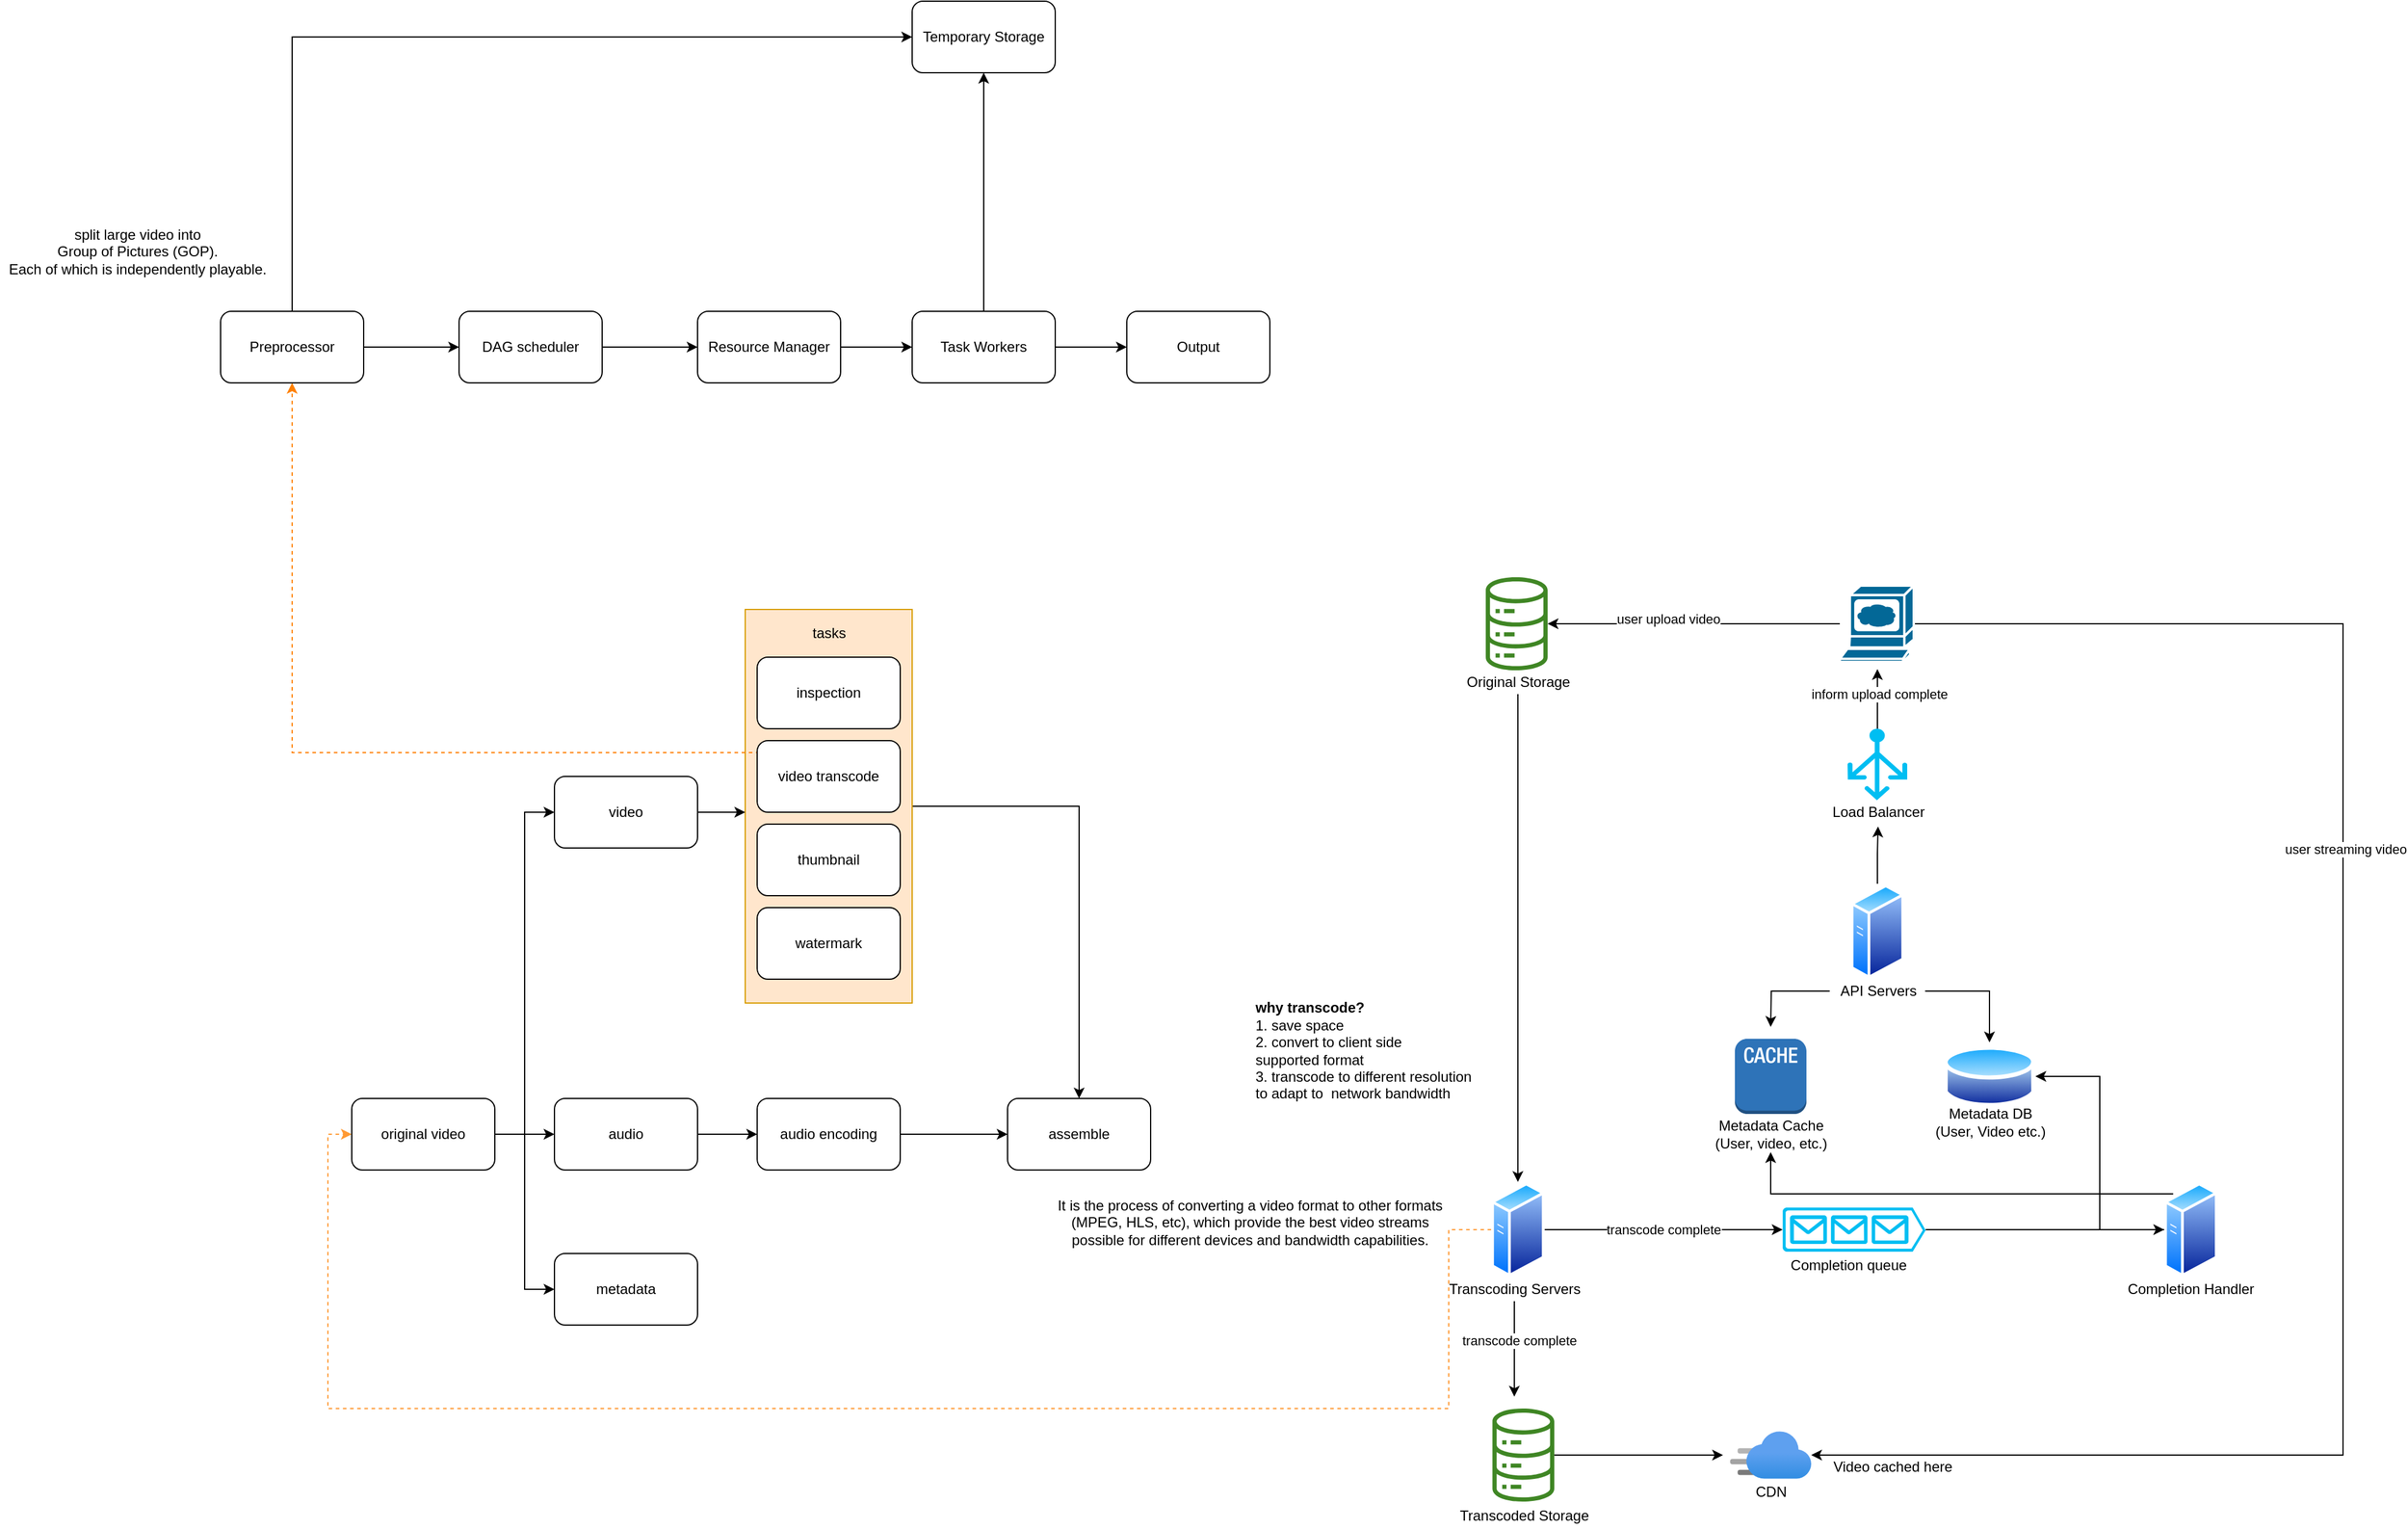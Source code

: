 <mxfile version="17.4.4" type="github">
  <diagram id="CR7cNoxMQPrypK98-xSv" name="Page-1">
    <mxGraphModel dx="2926" dy="2229" grid="1" gridSize="10" guides="1" tooltips="1" connect="1" arrows="1" fold="1" page="1" pageScale="1" pageWidth="850" pageHeight="1100" math="0" shadow="0">
      <root>
        <mxCell id="0" />
        <mxCell id="1" parent="0" />
        <mxCell id="STJx42TGYWszfsmB1ARa-63" style="edgeStyle=orthogonalEdgeStyle;rounded=0;orthogonalLoop=1;jettySize=auto;html=1;entryX=0.5;entryY=0;entryDx=0;entryDy=0;" edge="1" parent="1" source="STJx42TGYWszfsmB1ARa-61" target="STJx42TGYWszfsmB1ARa-46">
          <mxGeometry relative="1" as="geometry" />
        </mxCell>
        <mxCell id="STJx42TGYWszfsmB1ARa-61" value="" style="rounded=0;whiteSpace=wrap;html=1;fillColor=#ffe6cc;strokeColor=#d79b00;" vertex="1" parent="1">
          <mxGeometry x="-580" y="80" width="140" height="330" as="geometry" />
        </mxCell>
        <mxCell id="STJx42TGYWszfsmB1ARa-28" style="edgeStyle=orthogonalEdgeStyle;rounded=0;orthogonalLoop=1;jettySize=auto;html=1;" edge="1" parent="1" source="STJx42TGYWszfsmB1ARa-1" target="STJx42TGYWszfsmB1ARa-4">
          <mxGeometry relative="1" as="geometry" />
        </mxCell>
        <mxCell id="STJx42TGYWszfsmB1ARa-44" value="user upload video" style="edgeLabel;html=1;align=center;verticalAlign=middle;resizable=0;points=[];" vertex="1" connectable="0" parent="STJx42TGYWszfsmB1ARa-28">
          <mxGeometry x="0.175" y="-4" relative="1" as="geometry">
            <mxPoint as="offset" />
          </mxGeometry>
        </mxCell>
        <mxCell id="STJx42TGYWszfsmB1ARa-42" style="edgeStyle=orthogonalEdgeStyle;rounded=0;orthogonalLoop=1;jettySize=auto;html=1;" edge="1" parent="1" source="STJx42TGYWszfsmB1ARa-1" target="STJx42TGYWszfsmB1ARa-19">
          <mxGeometry relative="1" as="geometry">
            <Array as="points">
              <mxPoint x="760" y="92" />
              <mxPoint x="760" y="789" />
            </Array>
          </mxGeometry>
        </mxCell>
        <mxCell id="STJx42TGYWszfsmB1ARa-43" value="user streaming video" style="edgeLabel;html=1;align=center;verticalAlign=middle;resizable=0;points=[];" vertex="1" connectable="0" parent="STJx42TGYWszfsmB1ARa-42">
          <mxGeometry x="-0.27" y="2" relative="1" as="geometry">
            <mxPoint as="offset" />
          </mxGeometry>
        </mxCell>
        <mxCell id="STJx42TGYWszfsmB1ARa-1" value="" style="shape=mxgraph.cisco.computers_and_peripherals.web_browser;html=1;pointerEvents=1;dashed=0;fillColor=#036897;strokeColor=#ffffff;strokeWidth=2;verticalLabelPosition=bottom;verticalAlign=top;align=center;outlineConnect=0;" vertex="1" parent="1">
          <mxGeometry x="338" y="60" width="62" height="64" as="geometry" />
        </mxCell>
        <mxCell id="STJx42TGYWszfsmB1ARa-4" value="" style="sketch=0;outlineConnect=0;fontColor=#232F3E;gradientColor=none;fillColor=#3F8624;strokeColor=none;dashed=0;verticalLabelPosition=bottom;verticalAlign=top;align=center;html=1;fontSize=12;fontStyle=0;aspect=fixed;pointerEvents=1;shape=mxgraph.aws4.iot_analytics_data_store;" vertex="1" parent="1">
          <mxGeometry x="40" y="53" width="54" height="78" as="geometry" />
        </mxCell>
        <mxCell id="STJx42TGYWszfsmB1ARa-39" style="edgeStyle=orthogonalEdgeStyle;rounded=0;orthogonalLoop=1;jettySize=auto;html=1;" edge="1" parent="1" source="STJx42TGYWszfsmB1ARa-5">
          <mxGeometry relative="1" as="geometry">
            <mxPoint x="369.5" y="130" as="targetPoint" />
          </mxGeometry>
        </mxCell>
        <mxCell id="STJx42TGYWszfsmB1ARa-41" value="inform upload complete" style="edgeLabel;html=1;align=center;verticalAlign=middle;resizable=0;points=[];" vertex="1" connectable="0" parent="STJx42TGYWszfsmB1ARa-39">
          <mxGeometry x="0.16" relative="1" as="geometry">
            <mxPoint x="1" as="offset" />
          </mxGeometry>
        </mxCell>
        <mxCell id="STJx42TGYWszfsmB1ARa-5" value="" style="verticalLabelPosition=bottom;html=1;verticalAlign=top;align=center;strokeColor=none;fillColor=#00BEF2;shape=mxgraph.azure.load_balancer_generic;pointerEvents=1;" vertex="1" parent="1">
          <mxGeometry x="344.5" y="180" width="50" height="60" as="geometry" />
        </mxCell>
        <mxCell id="STJx42TGYWszfsmB1ARa-6" value="" style="outlineConnect=0;dashed=0;verticalLabelPosition=bottom;verticalAlign=top;align=center;html=1;shape=mxgraph.aws3.cache_node;fillColor=#2E73B8;gradientColor=none;" vertex="1" parent="1">
          <mxGeometry x="250" y="440" width="60" height="63" as="geometry" />
        </mxCell>
        <mxCell id="STJx42TGYWszfsmB1ARa-7" value="" style="aspect=fixed;perimeter=ellipsePerimeter;html=1;align=center;shadow=0;dashed=0;spacingTop=3;image;image=img/lib/active_directory/database.svg;" vertex="1" parent="1">
          <mxGeometry x="425" y="443" width="77.03" height="57" as="geometry" />
        </mxCell>
        <mxCell id="STJx42TGYWszfsmB1ARa-32" value="transcode complete" style="edgeStyle=orthogonalEdgeStyle;rounded=0;orthogonalLoop=1;jettySize=auto;html=1;entryX=0;entryY=0.5;entryDx=0;entryDy=0;entryPerimeter=0;" edge="1" parent="1" source="STJx42TGYWszfsmB1ARa-8" target="STJx42TGYWszfsmB1ARa-10">
          <mxGeometry relative="1" as="geometry" />
        </mxCell>
        <mxCell id="STJx42TGYWszfsmB1ARa-64" style="edgeStyle=orthogonalEdgeStyle;rounded=0;orthogonalLoop=1;jettySize=auto;html=1;entryX=0;entryY=0.5;entryDx=0;entryDy=0;dashed=1;strokeColor=#FF9933;" edge="1" parent="1" source="STJx42TGYWszfsmB1ARa-8" target="STJx42TGYWszfsmB1ARa-45">
          <mxGeometry relative="1" as="geometry">
            <Array as="points">
              <mxPoint x="10" y="600" />
              <mxPoint x="10" y="750" />
              <mxPoint x="-930" y="750" />
              <mxPoint x="-930" y="520" />
            </Array>
          </mxGeometry>
        </mxCell>
        <mxCell id="STJx42TGYWszfsmB1ARa-8" value="" style="aspect=fixed;perimeter=ellipsePerimeter;html=1;align=center;shadow=0;dashed=0;spacingTop=3;image;image=img/lib/active_directory/generic_server.svg;" vertex="1" parent="1">
          <mxGeometry x="45.6" y="560" width="44.8" height="80" as="geometry" />
        </mxCell>
        <mxCell id="STJx42TGYWszfsmB1ARa-31" style="edgeStyle=orthogonalEdgeStyle;rounded=0;orthogonalLoop=1;jettySize=auto;html=1;" edge="1" parent="1" source="STJx42TGYWszfsmB1ARa-9">
          <mxGeometry relative="1" as="geometry">
            <mxPoint x="240" y="789" as="targetPoint" />
          </mxGeometry>
        </mxCell>
        <mxCell id="STJx42TGYWszfsmB1ARa-9" value="" style="sketch=0;outlineConnect=0;fontColor=#232F3E;gradientColor=none;fillColor=#3F8624;strokeColor=none;dashed=0;verticalLabelPosition=bottom;verticalAlign=top;align=center;html=1;fontSize=12;fontStyle=0;aspect=fixed;pointerEvents=1;shape=mxgraph.aws4.iot_analytics_data_store;" vertex="1" parent="1">
          <mxGeometry x="45.6" y="750" width="54" height="78" as="geometry" />
        </mxCell>
        <mxCell id="STJx42TGYWszfsmB1ARa-33" style="edgeStyle=orthogonalEdgeStyle;rounded=0;orthogonalLoop=1;jettySize=auto;html=1;entryX=0;entryY=0.5;entryDx=0;entryDy=0;" edge="1" parent="1" source="STJx42TGYWszfsmB1ARa-10" target="STJx42TGYWszfsmB1ARa-12">
          <mxGeometry relative="1" as="geometry" />
        </mxCell>
        <mxCell id="STJx42TGYWszfsmB1ARa-10" value="" style="verticalLabelPosition=bottom;html=1;verticalAlign=top;align=center;strokeColor=none;fillColor=#00BEF2;shape=mxgraph.azure.queue_generic;pointerEvents=1;" vertex="1" parent="1">
          <mxGeometry x="290" y="581.5" width="120" height="37" as="geometry" />
        </mxCell>
        <mxCell id="STJx42TGYWszfsmB1ARa-34" style="edgeStyle=orthogonalEdgeStyle;rounded=0;orthogonalLoop=1;jettySize=auto;html=1;entryX=1;entryY=0.5;entryDx=0;entryDy=0;" edge="1" parent="1" source="STJx42TGYWszfsmB1ARa-12" target="STJx42TGYWszfsmB1ARa-7">
          <mxGeometry relative="1" as="geometry" />
        </mxCell>
        <mxCell id="STJx42TGYWszfsmB1ARa-35" style="edgeStyle=orthogonalEdgeStyle;rounded=0;orthogonalLoop=1;jettySize=auto;html=1;" edge="1" parent="1" source="STJx42TGYWszfsmB1ARa-12" target="STJx42TGYWszfsmB1ARa-21">
          <mxGeometry relative="1" as="geometry">
            <Array as="points">
              <mxPoint x="280" y="570" />
            </Array>
          </mxGeometry>
        </mxCell>
        <mxCell id="STJx42TGYWszfsmB1ARa-12" value="" style="aspect=fixed;perimeter=ellipsePerimeter;html=1;align=center;shadow=0;dashed=0;spacingTop=3;image;image=img/lib/active_directory/generic_server.svg;" vertex="1" parent="1">
          <mxGeometry x="610" y="560" width="44.8" height="80" as="geometry" />
        </mxCell>
        <mxCell id="STJx42TGYWszfsmB1ARa-38" style="edgeStyle=orthogonalEdgeStyle;rounded=0;orthogonalLoop=1;jettySize=auto;html=1;entryX=0.506;entryY=1.1;entryDx=0;entryDy=0;entryPerimeter=0;" edge="1" parent="1" source="STJx42TGYWszfsmB1ARa-13" target="STJx42TGYWszfsmB1ARa-24">
          <mxGeometry relative="1" as="geometry" />
        </mxCell>
        <mxCell id="STJx42TGYWszfsmB1ARa-13" value="" style="aspect=fixed;perimeter=ellipsePerimeter;html=1;align=center;shadow=0;dashed=0;spacingTop=3;image;image=img/lib/active_directory/generic_server.svg;" vertex="1" parent="1">
          <mxGeometry x="347.1" y="310" width="44.8" height="80" as="geometry" />
        </mxCell>
        <mxCell id="STJx42TGYWszfsmB1ARa-29" style="edgeStyle=orthogonalEdgeStyle;rounded=0;orthogonalLoop=1;jettySize=auto;html=1;entryX=0.5;entryY=0;entryDx=0;entryDy=0;" edge="1" parent="1" source="STJx42TGYWszfsmB1ARa-14" target="STJx42TGYWszfsmB1ARa-8">
          <mxGeometry relative="1" as="geometry" />
        </mxCell>
        <mxCell id="STJx42TGYWszfsmB1ARa-14" value="Original Storage" style="text;html=1;align=center;verticalAlign=middle;resizable=0;points=[];autosize=1;strokeColor=none;fillColor=none;" vertex="1" parent="1">
          <mxGeometry x="18" y="131" width="100" height="20" as="geometry" />
        </mxCell>
        <mxCell id="STJx42TGYWszfsmB1ARa-30" style="edgeStyle=orthogonalEdgeStyle;rounded=0;orthogonalLoop=1;jettySize=auto;html=1;" edge="1" parent="1" source="STJx42TGYWszfsmB1ARa-15">
          <mxGeometry relative="1" as="geometry">
            <mxPoint x="65" y="740" as="targetPoint" />
          </mxGeometry>
        </mxCell>
        <mxCell id="STJx42TGYWszfsmB1ARa-40" value="transcode complete" style="edgeLabel;html=1;align=center;verticalAlign=middle;resizable=0;points=[];" vertex="1" connectable="0" parent="STJx42TGYWszfsmB1ARa-30">
          <mxGeometry x="-0.175" y="4" relative="1" as="geometry">
            <mxPoint as="offset" />
          </mxGeometry>
        </mxCell>
        <mxCell id="STJx42TGYWszfsmB1ARa-15" value="Transcoding Servers" style="text;html=1;align=center;verticalAlign=middle;resizable=0;points=[];autosize=1;strokeColor=none;fillColor=none;" vertex="1" parent="1">
          <mxGeometry y="640" width="130" height="20" as="geometry" />
        </mxCell>
        <mxCell id="STJx42TGYWszfsmB1ARa-16" value="Transcoded Storage" style="text;html=1;align=center;verticalAlign=middle;resizable=0;points=[];autosize=1;strokeColor=none;fillColor=none;" vertex="1" parent="1">
          <mxGeometry x="12.6" y="830" width="120" height="20" as="geometry" />
        </mxCell>
        <mxCell id="STJx42TGYWszfsmB1ARa-17" value="Completion queue" style="text;html=1;align=center;verticalAlign=middle;resizable=0;points=[];autosize=1;strokeColor=none;fillColor=none;" vertex="1" parent="1">
          <mxGeometry x="290" y="620" width="110" height="20" as="geometry" />
        </mxCell>
        <mxCell id="STJx42TGYWszfsmB1ARa-18" value="Completion Handler" style="text;html=1;align=center;verticalAlign=middle;resizable=0;points=[];autosize=1;strokeColor=none;fillColor=none;" vertex="1" parent="1">
          <mxGeometry x="572.4" y="640" width="120" height="20" as="geometry" />
        </mxCell>
        <mxCell id="STJx42TGYWszfsmB1ARa-19" value="" style="aspect=fixed;html=1;points=[];align=center;image;fontSize=12;image=img/lib/azure2/app_services/CDN_Profiles.svg;" vertex="1" parent="1">
          <mxGeometry x="246" y="769" width="68" height="40" as="geometry" />
        </mxCell>
        <mxCell id="STJx42TGYWszfsmB1ARa-20" value="CDN" style="text;html=1;align=center;verticalAlign=middle;resizable=0;points=[];autosize=1;strokeColor=none;fillColor=none;" vertex="1" parent="1">
          <mxGeometry x="260" y="810" width="40" height="20" as="geometry" />
        </mxCell>
        <mxCell id="STJx42TGYWszfsmB1ARa-21" value="Metadata Cache&lt;br&gt;(User, video, etc.)" style="text;html=1;align=center;verticalAlign=middle;resizable=0;points=[];autosize=1;strokeColor=none;fillColor=none;" vertex="1" parent="1">
          <mxGeometry x="225" y="505" width="110" height="30" as="geometry" />
        </mxCell>
        <mxCell id="STJx42TGYWszfsmB1ARa-22" value="Metadata DB &lt;br&gt;(User, Video etc.)" style="text;html=1;align=center;verticalAlign=middle;resizable=0;points=[];autosize=1;strokeColor=none;fillColor=none;" vertex="1" parent="1">
          <mxGeometry x="408.52" y="495" width="110" height="30" as="geometry" />
        </mxCell>
        <mxCell id="STJx42TGYWszfsmB1ARa-36" style="edgeStyle=orthogonalEdgeStyle;rounded=0;orthogonalLoop=1;jettySize=auto;html=1;" edge="1" parent="1" source="STJx42TGYWszfsmB1ARa-23">
          <mxGeometry relative="1" as="geometry">
            <mxPoint x="280" y="430" as="targetPoint" />
          </mxGeometry>
        </mxCell>
        <mxCell id="STJx42TGYWszfsmB1ARa-37" style="edgeStyle=orthogonalEdgeStyle;rounded=0;orthogonalLoop=1;jettySize=auto;html=1;entryX=0.5;entryY=0;entryDx=0;entryDy=0;" edge="1" parent="1" source="STJx42TGYWszfsmB1ARa-23" target="STJx42TGYWszfsmB1ARa-7">
          <mxGeometry relative="1" as="geometry" />
        </mxCell>
        <mxCell id="STJx42TGYWszfsmB1ARa-23" value="API Servers" style="text;html=1;align=center;verticalAlign=middle;resizable=0;points=[];autosize=1;strokeColor=none;fillColor=none;" vertex="1" parent="1">
          <mxGeometry x="329.5" y="390" width="80" height="20" as="geometry" />
        </mxCell>
        <mxCell id="STJx42TGYWszfsmB1ARa-24" value="Load Balancer" style="text;html=1;align=center;verticalAlign=middle;resizable=0;points=[];autosize=1;strokeColor=none;fillColor=none;" vertex="1" parent="1">
          <mxGeometry x="324.5" y="240" width="90" height="20" as="geometry" />
        </mxCell>
        <mxCell id="STJx42TGYWszfsmB1ARa-26" value="It is the process of converting a video format to other formats &lt;br&gt;(MPEG, HLS, etc), which provide the best video streams &lt;br&gt;possible for different devices and bandwidth capabilities." style="text;html=1;align=center;verticalAlign=middle;resizable=0;points=[];autosize=1;strokeColor=none;fillColor=none;" vertex="1" parent="1">
          <mxGeometry x="-327.4" y="568.5" width="340" height="50" as="geometry" />
        </mxCell>
        <mxCell id="STJx42TGYWszfsmB1ARa-27" value="Video cached here" style="text;html=1;align=center;verticalAlign=middle;resizable=0;points=[];autosize=1;strokeColor=none;fillColor=none;" vertex="1" parent="1">
          <mxGeometry x="322" y="789" width="120" height="20" as="geometry" />
        </mxCell>
        <mxCell id="STJx42TGYWszfsmB1ARa-55" style="edgeStyle=orthogonalEdgeStyle;rounded=0;orthogonalLoop=1;jettySize=auto;html=1;entryX=0;entryY=0.5;entryDx=0;entryDy=0;" edge="1" parent="1" source="STJx42TGYWszfsmB1ARa-45" target="STJx42TGYWszfsmB1ARa-48">
          <mxGeometry relative="1" as="geometry" />
        </mxCell>
        <mxCell id="STJx42TGYWszfsmB1ARa-56" style="edgeStyle=orthogonalEdgeStyle;rounded=0;orthogonalLoop=1;jettySize=auto;html=1;entryX=0;entryY=0.5;entryDx=0;entryDy=0;" edge="1" parent="1" source="STJx42TGYWszfsmB1ARa-45" target="STJx42TGYWszfsmB1ARa-54">
          <mxGeometry relative="1" as="geometry" />
        </mxCell>
        <mxCell id="STJx42TGYWszfsmB1ARa-57" style="edgeStyle=orthogonalEdgeStyle;rounded=0;orthogonalLoop=1;jettySize=auto;html=1;entryX=0;entryY=0.5;entryDx=0;entryDy=0;" edge="1" parent="1" source="STJx42TGYWszfsmB1ARa-45" target="STJx42TGYWszfsmB1ARa-47">
          <mxGeometry relative="1" as="geometry" />
        </mxCell>
        <mxCell id="STJx42TGYWszfsmB1ARa-45" value="original video" style="rounded=1;whiteSpace=wrap;html=1;" vertex="1" parent="1">
          <mxGeometry x="-910" y="490" width="120" height="60" as="geometry" />
        </mxCell>
        <mxCell id="STJx42TGYWszfsmB1ARa-46" value="assemble" style="rounded=1;whiteSpace=wrap;html=1;" vertex="1" parent="1">
          <mxGeometry x="-360" y="490" width="120" height="60" as="geometry" />
        </mxCell>
        <mxCell id="STJx42TGYWszfsmB1ARa-47" value="metadata" style="rounded=1;whiteSpace=wrap;html=1;" vertex="1" parent="1">
          <mxGeometry x="-740" y="620" width="120" height="60" as="geometry" />
        </mxCell>
        <mxCell id="STJx42TGYWszfsmB1ARa-58" style="edgeStyle=orthogonalEdgeStyle;rounded=0;orthogonalLoop=1;jettySize=auto;html=1;entryX=0;entryY=0.5;entryDx=0;entryDy=0;" edge="1" parent="1" source="STJx42TGYWszfsmB1ARa-48" target="STJx42TGYWszfsmB1ARa-49">
          <mxGeometry relative="1" as="geometry" />
        </mxCell>
        <mxCell id="STJx42TGYWszfsmB1ARa-48" value="audio" style="rounded=1;whiteSpace=wrap;html=1;" vertex="1" parent="1">
          <mxGeometry x="-740" y="490" width="120" height="60" as="geometry" />
        </mxCell>
        <mxCell id="STJx42TGYWszfsmB1ARa-59" style="edgeStyle=orthogonalEdgeStyle;rounded=0;orthogonalLoop=1;jettySize=auto;html=1;entryX=0;entryY=0.5;entryDx=0;entryDy=0;" edge="1" parent="1" source="STJx42TGYWszfsmB1ARa-49" target="STJx42TGYWszfsmB1ARa-46">
          <mxGeometry relative="1" as="geometry" />
        </mxCell>
        <mxCell id="STJx42TGYWszfsmB1ARa-49" value="audio encoding" style="rounded=1;whiteSpace=wrap;html=1;" vertex="1" parent="1">
          <mxGeometry x="-570" y="490" width="120" height="60" as="geometry" />
        </mxCell>
        <mxCell id="STJx42TGYWszfsmB1ARa-50" value="watermark" style="rounded=1;whiteSpace=wrap;html=1;" vertex="1" parent="1">
          <mxGeometry x="-570" y="330" width="120" height="60" as="geometry" />
        </mxCell>
        <mxCell id="STJx42TGYWszfsmB1ARa-51" value="thumbnail" style="rounded=1;whiteSpace=wrap;html=1;" vertex="1" parent="1">
          <mxGeometry x="-570" y="260" width="120" height="60" as="geometry" />
        </mxCell>
        <mxCell id="STJx42TGYWszfsmB1ARa-78" style="edgeStyle=orthogonalEdgeStyle;rounded=0;orthogonalLoop=1;jettySize=auto;html=1;entryX=0.5;entryY=1;entryDx=0;entryDy=0;strokeColor=#FF8000;dashed=1;exitX=0;exitY=0.5;exitDx=0;exitDy=0;" edge="1" parent="1" source="STJx42TGYWszfsmB1ARa-52" target="STJx42TGYWszfsmB1ARa-66">
          <mxGeometry relative="1" as="geometry">
            <Array as="points">
              <mxPoint x="-570" y="200" />
              <mxPoint x="-960" y="200" />
            </Array>
          </mxGeometry>
        </mxCell>
        <mxCell id="STJx42TGYWszfsmB1ARa-52" value="video transcode" style="rounded=1;whiteSpace=wrap;html=1;" vertex="1" parent="1">
          <mxGeometry x="-570" y="190" width="120" height="60" as="geometry" />
        </mxCell>
        <mxCell id="STJx42TGYWszfsmB1ARa-53" value="inspection" style="rounded=1;whiteSpace=wrap;html=1;" vertex="1" parent="1">
          <mxGeometry x="-570" y="120" width="120" height="60" as="geometry" />
        </mxCell>
        <mxCell id="STJx42TGYWszfsmB1ARa-60" style="edgeStyle=orthogonalEdgeStyle;rounded=0;orthogonalLoop=1;jettySize=auto;html=1;" edge="1" parent="1" source="STJx42TGYWszfsmB1ARa-54">
          <mxGeometry relative="1" as="geometry">
            <mxPoint x="-580" y="250" as="targetPoint" />
          </mxGeometry>
        </mxCell>
        <mxCell id="STJx42TGYWszfsmB1ARa-54" value="video" style="rounded=1;whiteSpace=wrap;html=1;" vertex="1" parent="1">
          <mxGeometry x="-740" y="220" width="120" height="60" as="geometry" />
        </mxCell>
        <mxCell id="STJx42TGYWszfsmB1ARa-62" value="tasks" style="text;html=1;align=center;verticalAlign=middle;resizable=0;points=[];autosize=1;strokeColor=none;fillColor=none;" vertex="1" parent="1">
          <mxGeometry x="-530" y="90" width="40" height="20" as="geometry" />
        </mxCell>
        <mxCell id="STJx42TGYWszfsmB1ARa-65" value="&lt;b&gt;why transcode?&lt;/b&gt;&lt;br&gt;1. save space&lt;br&gt;2. convert to client side &lt;br&gt;supported format&lt;br&gt;3. transcode to different resolution &lt;br&gt;to adapt to&amp;nbsp; network bandwidth" style="text;html=1;align=left;verticalAlign=middle;resizable=0;points=[];autosize=1;strokeColor=none;fillColor=none;" vertex="1" parent="1">
          <mxGeometry x="-154.4" y="405" width="200" height="90" as="geometry" />
        </mxCell>
        <mxCell id="STJx42TGYWszfsmB1ARa-72" style="edgeStyle=orthogonalEdgeStyle;rounded=0;orthogonalLoop=1;jettySize=auto;html=1;entryX=0;entryY=0.5;entryDx=0;entryDy=0;strokeColor=#000000;" edge="1" parent="1" source="STJx42TGYWszfsmB1ARa-66" target="STJx42TGYWszfsmB1ARa-71">
          <mxGeometry relative="1" as="geometry">
            <Array as="points">
              <mxPoint x="-960" y="-400" />
            </Array>
          </mxGeometry>
        </mxCell>
        <mxCell id="STJx42TGYWszfsmB1ARa-73" style="edgeStyle=orthogonalEdgeStyle;rounded=0;orthogonalLoop=1;jettySize=auto;html=1;entryX=0;entryY=0.5;entryDx=0;entryDy=0;strokeColor=#000000;" edge="1" parent="1" source="STJx42TGYWszfsmB1ARa-66" target="STJx42TGYWszfsmB1ARa-69">
          <mxGeometry relative="1" as="geometry" />
        </mxCell>
        <mxCell id="STJx42TGYWszfsmB1ARa-66" value="Preprocessor" style="rounded=1;whiteSpace=wrap;html=1;" vertex="1" parent="1">
          <mxGeometry x="-1020" y="-170" width="120" height="60" as="geometry" />
        </mxCell>
        <mxCell id="STJx42TGYWszfsmB1ARa-76" style="edgeStyle=orthogonalEdgeStyle;rounded=0;orthogonalLoop=1;jettySize=auto;html=1;entryX=0;entryY=0.5;entryDx=0;entryDy=0;strokeColor=#000000;" edge="1" parent="1" source="STJx42TGYWszfsmB1ARa-67" target="STJx42TGYWszfsmB1ARa-70">
          <mxGeometry relative="1" as="geometry" />
        </mxCell>
        <mxCell id="STJx42TGYWszfsmB1ARa-77" style="edgeStyle=orthogonalEdgeStyle;rounded=0;orthogonalLoop=1;jettySize=auto;html=1;entryX=0.5;entryY=1;entryDx=0;entryDy=0;strokeColor=#000000;" edge="1" parent="1" source="STJx42TGYWszfsmB1ARa-67" target="STJx42TGYWszfsmB1ARa-71">
          <mxGeometry relative="1" as="geometry" />
        </mxCell>
        <mxCell id="STJx42TGYWszfsmB1ARa-67" value="Task Workers" style="rounded=1;whiteSpace=wrap;html=1;" vertex="1" parent="1">
          <mxGeometry x="-440" y="-170" width="120" height="60" as="geometry" />
        </mxCell>
        <mxCell id="STJx42TGYWszfsmB1ARa-75" style="edgeStyle=orthogonalEdgeStyle;rounded=0;orthogonalLoop=1;jettySize=auto;html=1;entryX=0;entryY=0.5;entryDx=0;entryDy=0;strokeColor=#000000;" edge="1" parent="1" source="STJx42TGYWszfsmB1ARa-68" target="STJx42TGYWszfsmB1ARa-67">
          <mxGeometry relative="1" as="geometry" />
        </mxCell>
        <mxCell id="STJx42TGYWszfsmB1ARa-68" value="Resource Manager" style="rounded=1;whiteSpace=wrap;html=1;" vertex="1" parent="1">
          <mxGeometry x="-620" y="-170" width="120" height="60" as="geometry" />
        </mxCell>
        <mxCell id="STJx42TGYWszfsmB1ARa-74" style="edgeStyle=orthogonalEdgeStyle;rounded=0;orthogonalLoop=1;jettySize=auto;html=1;entryX=0;entryY=0.5;entryDx=0;entryDy=0;strokeColor=#000000;" edge="1" parent="1" source="STJx42TGYWszfsmB1ARa-69" target="STJx42TGYWszfsmB1ARa-68">
          <mxGeometry relative="1" as="geometry" />
        </mxCell>
        <mxCell id="STJx42TGYWszfsmB1ARa-69" value="DAG scheduler" style="rounded=1;whiteSpace=wrap;html=1;" vertex="1" parent="1">
          <mxGeometry x="-820" y="-170" width="120" height="60" as="geometry" />
        </mxCell>
        <mxCell id="STJx42TGYWszfsmB1ARa-70" value="Output" style="rounded=1;whiteSpace=wrap;html=1;" vertex="1" parent="1">
          <mxGeometry x="-260" y="-170" width="120" height="60" as="geometry" />
        </mxCell>
        <mxCell id="STJx42TGYWszfsmB1ARa-71" value="Temporary Storage" style="rounded=1;whiteSpace=wrap;html=1;" vertex="1" parent="1">
          <mxGeometry x="-440" y="-430" width="120" height="60" as="geometry" />
        </mxCell>
        <mxCell id="STJx42TGYWszfsmB1ARa-79" value="split large video into&lt;br&gt;Group of Pictures (GOP).&lt;br&gt;Each of which is independently playable." style="text;html=1;align=center;verticalAlign=middle;resizable=0;points=[];autosize=1;strokeColor=none;fillColor=none;" vertex="1" parent="1">
          <mxGeometry x="-1205" y="-245" width="230" height="50" as="geometry" />
        </mxCell>
      </root>
    </mxGraphModel>
  </diagram>
</mxfile>
